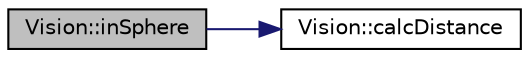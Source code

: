 digraph "Vision::inSphere"
{
 // INTERACTIVE_SVG=YES
  edge [fontname="Helvetica",fontsize="10",labelfontname="Helvetica",labelfontsize="10"];
  node [fontname="Helvetica",fontsize="10",shape=record];
  rankdir="LR";
  Node201 [label="Vision::inSphere",height=0.2,width=0.4,color="black", fillcolor="grey75", style="filled", fontcolor="black"];
  Node201 -> Node202 [color="midnightblue",fontsize="10",style="solid"];
  Node202 [label="Vision::calcDistance",height=0.2,width=0.4,color="black", fillcolor="white", style="filled",URL="$class_vision.html#a4f6f281bd1aaacad29c9e48f4d8fb1b9"];
}
